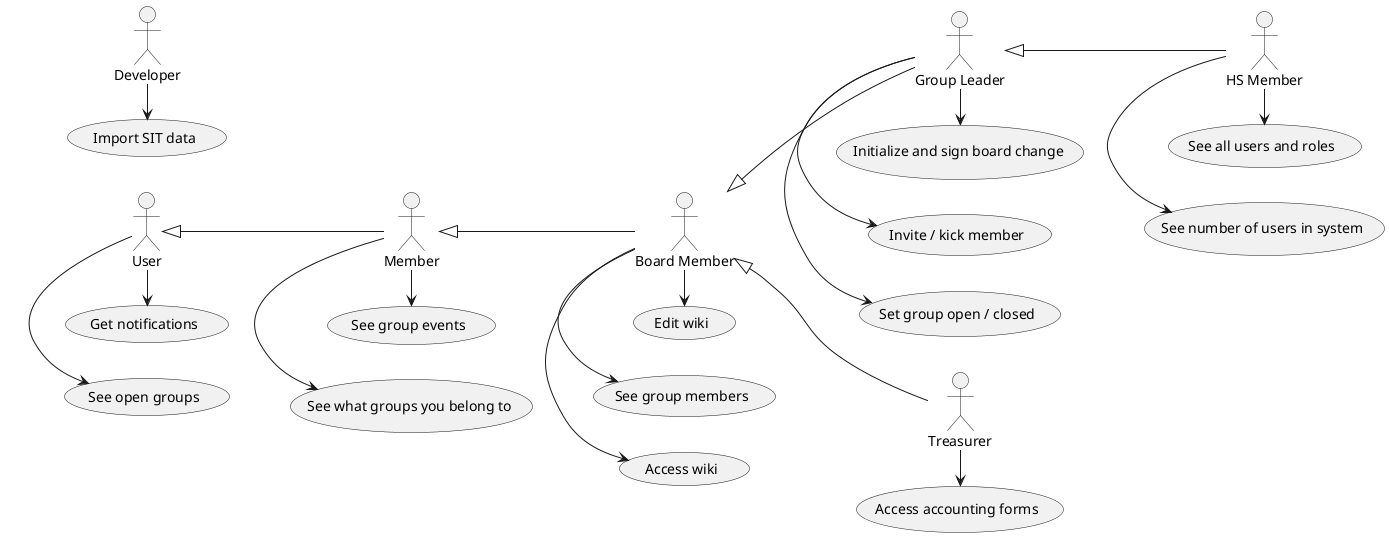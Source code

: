 @startuml

left to right direction
:HS Member: as HS
:Group Leader: as Leader
:Treasurer: as Treasurer
:Board Member: as BoardMember
:Member: as Member
:User: as User
:Developer: as Developer

Leader <|-- HS
BoardMember <|-- Leader
BoardMember <|-- Treasurer
Member <|-- BoardMember
User <|-- Member

    HS -> (See number of users in system)
    HS -> (See all users and roles)

    Leader -> (Set group open / closed)
    Leader -> (Invite / kick member)
    Leader -> (Initialize and sign board change)

    Treasurer -> (Access accounting forms)

    BoardMember -> (Access wiki)
    BoardMember -> (See group members)
    BoardMember -> (Edit wiki)

    Member -> (See what groups you belong to)
    Member -> (See group events)


    User -> (See open groups)
    User -> (Get notifications)

    Developer -> (Import SIT data)




@enduml
